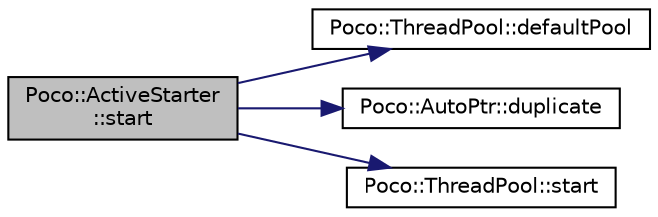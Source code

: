 digraph "Poco::ActiveStarter::start"
{
 // LATEX_PDF_SIZE
  edge [fontname="Helvetica",fontsize="10",labelfontname="Helvetica",labelfontsize="10"];
  node [fontname="Helvetica",fontsize="10",shape=record];
  rankdir="LR";
  Node1 [label="Poco::ActiveStarter\l::start",height=0.2,width=0.4,color="black", fillcolor="grey75", style="filled", fontcolor="black",tooltip=" "];
  Node1 -> Node2 [color="midnightblue",fontsize="10",style="solid"];
  Node2 [label="Poco::ThreadPool::defaultPool",height=0.2,width=0.4,color="black", fillcolor="white", style="filled",URL="$classPoco_1_1ThreadPool.html#a75487180d219b02432fe01e2924633ce",tooltip=" "];
  Node1 -> Node3 [color="midnightblue",fontsize="10",style="solid"];
  Node3 [label="Poco::AutoPtr::duplicate",height=0.2,width=0.4,color="black", fillcolor="white", style="filled",URL="$classPoco_1_1AutoPtr.html#a4551e28d5ee05702d91bc0550dce5186",tooltip=" "];
  Node1 -> Node4 [color="midnightblue",fontsize="10",style="solid"];
  Node4 [label="Poco::ThreadPool::start",height=0.2,width=0.4,color="black", fillcolor="white", style="filled",URL="$classPoco_1_1ThreadPool.html#a113858852409216e47e86eae14445a50",tooltip="Returns the number available threads."];
}
